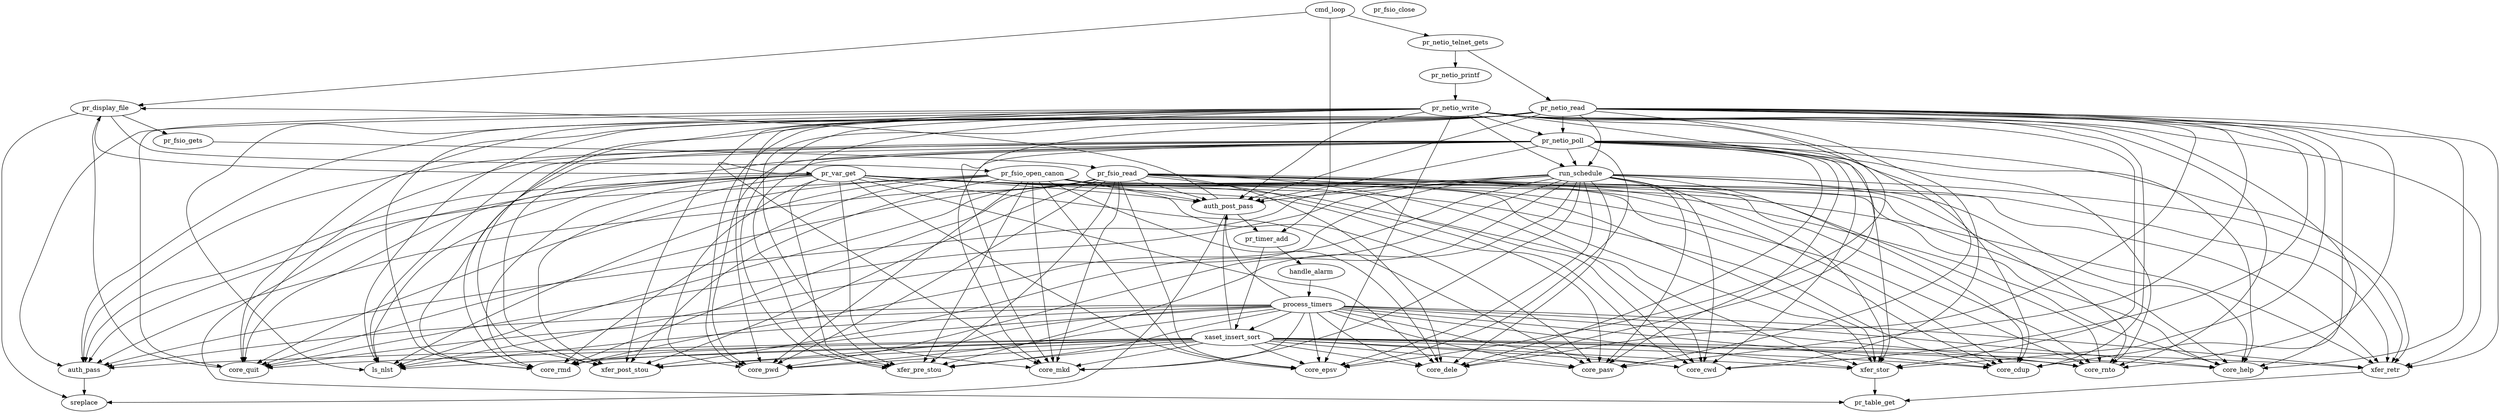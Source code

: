 // The Round Table
digraph {
	cmd_loop [label=cmd_loop]
	cmd_loop -> pr_display_file
	cmd_loop -> pr_timer_add
	cmd_loop -> pr_netio_telnet_gets
	pr_display_file [label=pr_display_file]
	pr_display_file -> sreplace
	pr_display_file -> pr_fsio_open_canon
	pr_display_file -> pr_var_get
	pr_display_file -> pr_fsio_gets
	pr_timer_add [label=pr_timer_add]
	pr_timer_add -> xaset_insert_sort
	pr_timer_add -> handle_alarm
	pr_netio_telnet_gets [label=pr_netio_telnet_gets]
	pr_netio_telnet_gets -> pr_netio_read
	pr_netio_telnet_gets -> pr_netio_printf
	pr_fsio_close [label=pr_fsio_close]
	pr_fsio_open_canon [label=pr_fsio_open_canon]
	pr_fsio_open_canon -> auth_pass
	pr_fsio_open_canon -> auth_post_pass
	pr_fsio_open_canon -> core_quit
	pr_fsio_open_canon -> core_pwd
	pr_fsio_open_canon -> core_mkd
	pr_fsio_open_canon -> core_help
	pr_fsio_open_canon -> ls_nlst
	pr_fsio_open_canon -> core_pasv
	pr_fsio_open_canon -> core_epsv
	pr_fsio_open_canon -> xfer_retr
	pr_fsio_open_canon -> xfer_stor
	pr_fsio_open_canon -> xfer_pre_stou
	pr_fsio_open_canon -> core_dele
	pr_fsio_open_canon -> core_rnto
	pr_fsio_open_canon -> core_rmd
	pr_fsio_open_canon -> xfer_post_stou
	pr_fsio_open_canon -> core_cwd
	pr_fsio_open_canon -> core_cdup
	pr_var_get [label=pr_var_get]
	pr_var_get -> auth_pass
	pr_var_get -> auth_post_pass
	pr_var_get -> core_quit
	pr_var_get -> core_pwd
	pr_var_get -> core_mkd
	pr_var_get -> core_help
	pr_var_get -> pr_table_get
	pr_var_get -> ls_nlst
	pr_var_get -> core_pasv
	pr_var_get -> core_epsv
	pr_var_get -> xfer_retr
	pr_var_get -> xfer_stor
	pr_var_get -> xfer_pre_stou
	pr_var_get -> core_dele
	pr_var_get -> core_rnto
	pr_var_get -> core_rmd
	pr_var_get -> xfer_post_stou
	pr_var_get -> core_cwd
	pr_var_get -> core_cdup
	pr_fsio_gets [label=pr_fsio_gets]
	pr_fsio_gets -> pr_fsio_read
	xaset_insert_sort [label=xaset_insert_sort]
	xaset_insert_sort -> auth_pass
	xaset_insert_sort -> auth_post_pass
	xaset_insert_sort -> core_quit
	xaset_insert_sort -> core_pwd
	xaset_insert_sort -> core_mkd
	xaset_insert_sort -> core_help
	xaset_insert_sort -> ls_nlst
	xaset_insert_sort -> core_pasv
	xaset_insert_sort -> core_epsv
	xaset_insert_sort -> xfer_retr
	xaset_insert_sort -> xfer_stor
	xaset_insert_sort -> xfer_pre_stou
	xaset_insert_sort -> core_dele
	xaset_insert_sort -> core_rnto
	xaset_insert_sort -> core_rmd
	xaset_insert_sort -> xfer_post_stou
	xaset_insert_sort -> core_cwd
	xaset_insert_sort -> core_cdup
	handle_alarm [label=handle_alarm]
	handle_alarm -> process_timers
	pr_netio_read [label=pr_netio_read]
	pr_netio_read -> auth_pass
	pr_netio_read -> auth_post_pass
	pr_netio_read -> run_schedule
	pr_netio_read -> pr_netio_poll
	pr_netio_read -> core_quit
	pr_netio_read -> core_pwd
	pr_netio_read -> core_mkd
	pr_netio_read -> core_help
	pr_netio_read -> ls_nlst
	pr_netio_read -> core_pasv
	pr_netio_read -> core_epsv
	pr_netio_read -> xfer_retr
	pr_netio_read -> xfer_stor
	pr_netio_read -> xfer_pre_stou
	pr_netio_read -> core_dele
	pr_netio_read -> core_rnto
	pr_netio_read -> core_rmd
	pr_netio_read -> xfer_post_stou
	pr_netio_read -> core_cwd
	pr_netio_read -> core_cdup
	pr_netio_printf [label=pr_netio_printf]
	pr_netio_printf -> pr_netio_write
	auth_pass [label=auth_pass]
	auth_pass -> sreplace
	auth_post_pass [label=auth_post_pass]
	auth_post_pass -> sreplace
	auth_post_pass -> pr_display_file
	auth_post_pass -> pr_timer_add
	core_quit [label=core_quit]
	core_quit -> pr_display_file
	core_pwd [label=core_pwd]
	core_mkd [label=core_mkd]
	core_help [label=core_help]
	ls_nlst [label=ls_nlst]
	core_pasv [label=core_pasv]
	core_epsv [label=core_epsv]
	xfer_retr [label=xfer_retr]
	xfer_retr -> pr_table_get
	xfer_stor [label=xfer_stor]
	xfer_stor -> pr_table_get
	xfer_pre_stou [label=xfer_pre_stou]
	core_dele [label=core_dele]
	core_rnto [label=core_rnto]
	core_rmd [label=core_rmd]
	xfer_post_stou [label=xfer_post_stou]
	core_cwd [label=core_cwd]
	core_cdup [label=core_cdup]
	pr_table_get [label=pr_table_get]
	pr_fsio_read [label=pr_fsio_read]
	pr_fsio_read -> auth_pass
	pr_fsio_read -> auth_post_pass
	pr_fsio_read -> core_quit
	pr_fsio_read -> core_pwd
	pr_fsio_read -> core_mkd
	pr_fsio_read -> core_help
	pr_fsio_read -> ls_nlst
	pr_fsio_read -> core_pasv
	pr_fsio_read -> core_epsv
	pr_fsio_read -> xfer_retr
	pr_fsio_read -> xfer_stor
	pr_fsio_read -> xfer_pre_stou
	pr_fsio_read -> core_dele
	pr_fsio_read -> core_rnto
	pr_fsio_read -> core_rmd
	pr_fsio_read -> xfer_post_stou
	pr_fsio_read -> core_cwd
	pr_fsio_read -> core_cdup
	process_timers [label=process_timers]
	process_timers -> auth_pass
	process_timers -> auth_post_pass
	process_timers -> xaset_insert_sort
	process_timers -> core_quit
	process_timers -> core_pwd
	process_timers -> core_mkd
	process_timers -> core_help
	process_timers -> ls_nlst
	process_timers -> core_pasv
	process_timers -> core_epsv
	process_timers -> xfer_retr
	process_timers -> xfer_stor
	process_timers -> xfer_pre_stou
	process_timers -> core_dele
	process_timers -> core_rnto
	process_timers -> core_rmd
	process_timers -> xfer_post_stou
	process_timers -> core_cwd
	process_timers -> core_cdup
	run_schedule [label=run_schedule]
	run_schedule -> auth_pass
	run_schedule -> auth_post_pass
	run_schedule -> core_quit
	run_schedule -> core_pwd
	run_schedule -> core_mkd
	run_schedule -> core_help
	run_schedule -> ls_nlst
	run_schedule -> core_pasv
	run_schedule -> core_epsv
	run_schedule -> xfer_retr
	run_schedule -> xfer_stor
	run_schedule -> xfer_pre_stou
	run_schedule -> core_dele
	run_schedule -> core_rnto
	run_schedule -> core_rmd
	run_schedule -> xfer_post_stou
	run_schedule -> core_cwd
	run_schedule -> core_cdup
	pr_netio_poll [label=pr_netio_poll]
	pr_netio_poll -> auth_pass
	pr_netio_poll -> auth_post_pass
	pr_netio_poll -> run_schedule
	pr_netio_poll -> core_quit
	pr_netio_poll -> core_pwd
	pr_netio_poll -> core_mkd
	pr_netio_poll -> core_help
	pr_netio_poll -> ls_nlst
	pr_netio_poll -> core_pasv
	pr_netio_poll -> core_epsv
	pr_netio_poll -> xfer_retr
	pr_netio_poll -> xfer_stor
	pr_netio_poll -> xfer_pre_stou
	pr_netio_poll -> core_dele
	pr_netio_poll -> core_rnto
	pr_netio_poll -> core_rmd
	pr_netio_poll -> xfer_post_stou
	pr_netio_poll -> core_cwd
	pr_netio_poll -> core_cdup
	pr_netio_write [label=pr_netio_write]
	pr_netio_write -> auth_pass
	pr_netio_write -> auth_post_pass
	pr_netio_write -> run_schedule
	pr_netio_write -> pr_netio_poll
	pr_netio_write -> core_quit
	pr_netio_write -> core_pwd
	pr_netio_write -> core_mkd
	pr_netio_write -> core_help
	pr_netio_write -> ls_nlst
	pr_netio_write -> core_pasv
	pr_netio_write -> core_epsv
	pr_netio_write -> xfer_retr
	pr_netio_write -> xfer_stor
	pr_netio_write -> xfer_pre_stou
	pr_netio_write -> core_dele
	pr_netio_write -> core_rnto
	pr_netio_write -> core_rmd
	pr_netio_write -> xfer_post_stou
	pr_netio_write -> core_cwd
	pr_netio_write -> core_cdup
}
